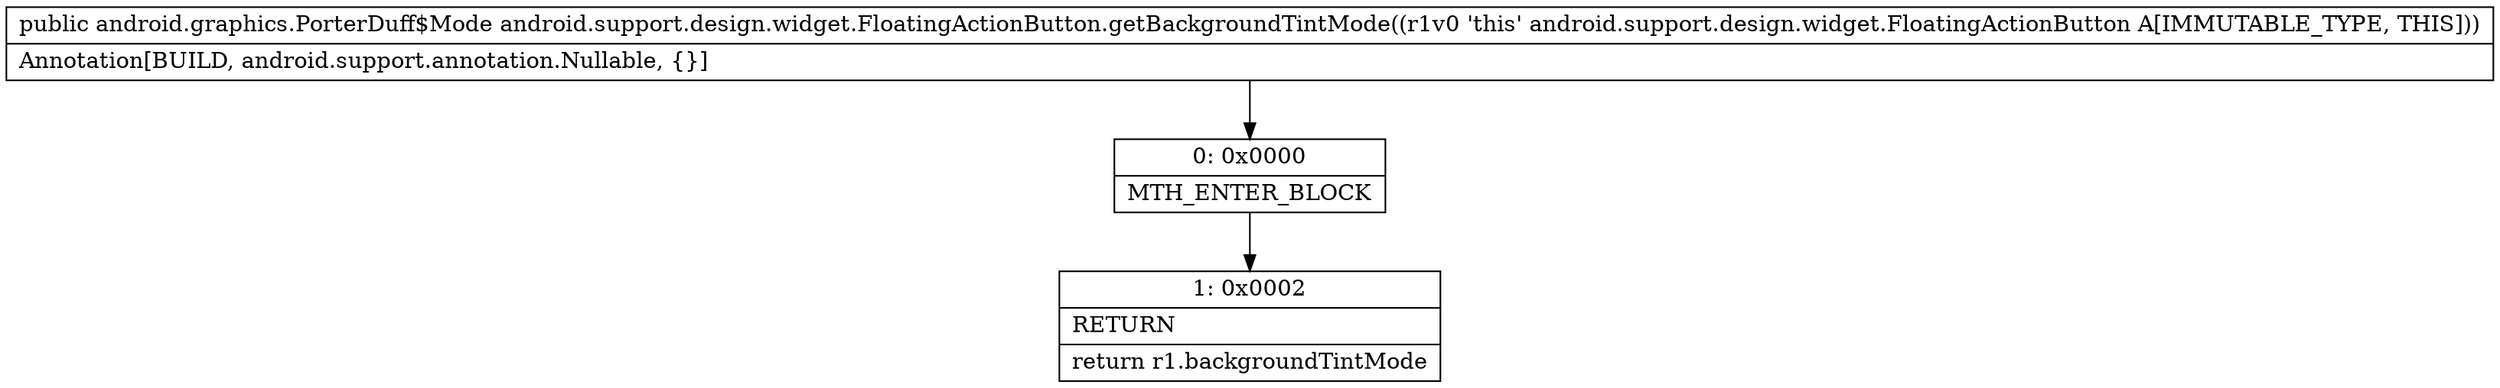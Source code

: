 digraph "CFG forandroid.support.design.widget.FloatingActionButton.getBackgroundTintMode()Landroid\/graphics\/PorterDuff$Mode;" {
Node_0 [shape=record,label="{0\:\ 0x0000|MTH_ENTER_BLOCK\l}"];
Node_1 [shape=record,label="{1\:\ 0x0002|RETURN\l|return r1.backgroundTintMode\l}"];
MethodNode[shape=record,label="{public android.graphics.PorterDuff$Mode android.support.design.widget.FloatingActionButton.getBackgroundTintMode((r1v0 'this' android.support.design.widget.FloatingActionButton A[IMMUTABLE_TYPE, THIS]))  | Annotation[BUILD, android.support.annotation.Nullable, \{\}]\l}"];
MethodNode -> Node_0;
Node_0 -> Node_1;
}

